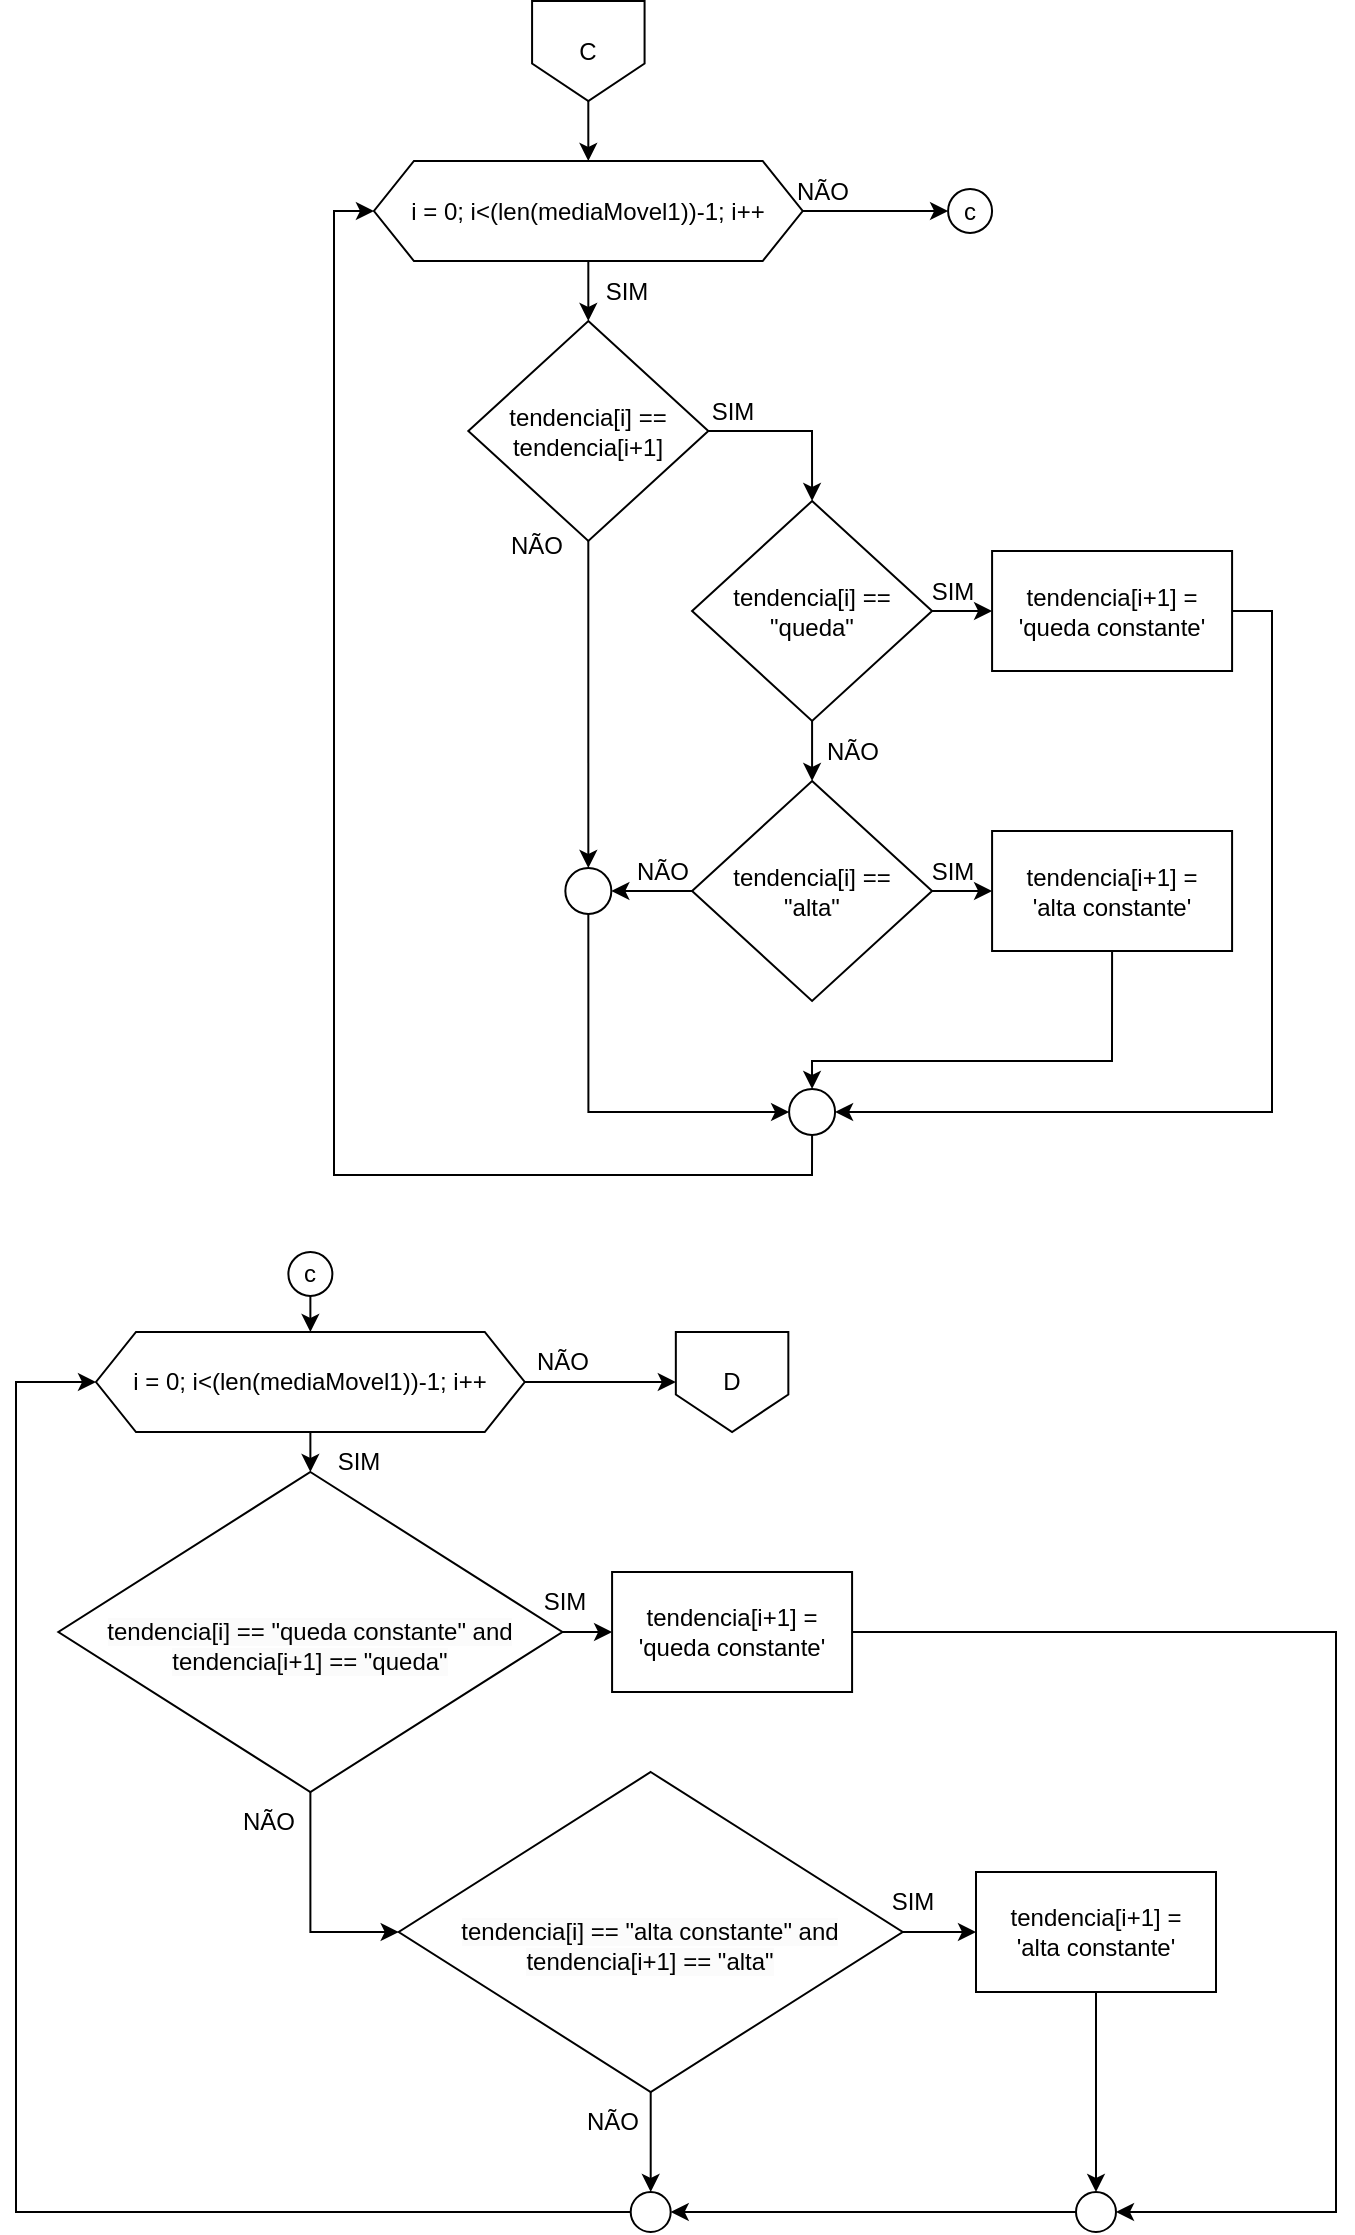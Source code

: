 <mxfile version="22.1.4" type="github">
  <diagram name="Página-1" id="H4FxdSaLS85R7XVQe_jU">
    <mxGraphModel dx="880" dy="2822" grid="1" gridSize="10" guides="1" tooltips="1" connect="1" arrows="0" fold="1" page="1" pageScale="1" pageWidth="827" pageHeight="1169" math="0" shadow="0">
      <root>
        <mxCell id="0" />
        <mxCell id="1" parent="0" />
        <mxCell id="MG0nITshY772wLlCYRvw-4" style="edgeStyle=orthogonalEdgeStyle;rounded=0;orthogonalLoop=1;jettySize=auto;html=1;exitX=0.5;exitY=1;exitDx=0;exitDy=0;entryX=0.5;entryY=0;entryDx=0;entryDy=0;" edge="1" parent="1" source="MG0nITshY772wLlCYRvw-1" target="MG0nITshY772wLlCYRvw-3">
          <mxGeometry relative="1" as="geometry" />
        </mxCell>
        <mxCell id="MG0nITshY772wLlCYRvw-1" value="C" style="shape=offPageConnector;whiteSpace=wrap;html=1;" vertex="1" parent="1">
          <mxGeometry x="278.04" y="-2325.5" width="56.25" height="50" as="geometry" />
        </mxCell>
        <mxCell id="MG0nITshY772wLlCYRvw-8" style="edgeStyle=orthogonalEdgeStyle;rounded=0;orthogonalLoop=1;jettySize=auto;html=1;exitX=1;exitY=0.5;exitDx=0;exitDy=0;entryX=0.5;entryY=0;entryDx=0;entryDy=0;" edge="1" parent="1" source="MG0nITshY772wLlCYRvw-2" target="MG0nITshY772wLlCYRvw-7">
          <mxGeometry relative="1" as="geometry" />
        </mxCell>
        <mxCell id="MG0nITshY772wLlCYRvw-43" style="edgeStyle=orthogonalEdgeStyle;rounded=0;orthogonalLoop=1;jettySize=auto;html=1;exitX=0.5;exitY=1;exitDx=0;exitDy=0;entryX=0.5;entryY=0;entryDx=0;entryDy=0;" edge="1" parent="1" source="MG0nITshY772wLlCYRvw-2" target="MG0nITshY772wLlCYRvw-30">
          <mxGeometry relative="1" as="geometry" />
        </mxCell>
        <mxCell id="MG0nITshY772wLlCYRvw-2" value="tendencia[i] == tendencia[i+1]" style="rhombus;whiteSpace=wrap;html=1;" vertex="1" parent="1">
          <mxGeometry x="246.16" y="-2165.5" width="120" height="110" as="geometry" />
        </mxCell>
        <mxCell id="MG0nITshY772wLlCYRvw-5" style="edgeStyle=orthogonalEdgeStyle;rounded=0;orthogonalLoop=1;jettySize=auto;html=1;exitX=0.5;exitY=1;exitDx=0;exitDy=0;entryX=0.5;entryY=0;entryDx=0;entryDy=0;" edge="1" parent="1" source="MG0nITshY772wLlCYRvw-3" target="MG0nITshY772wLlCYRvw-2">
          <mxGeometry relative="1" as="geometry" />
        </mxCell>
        <mxCell id="MG0nITshY772wLlCYRvw-48" style="edgeStyle=orthogonalEdgeStyle;rounded=0;orthogonalLoop=1;jettySize=auto;html=1;exitX=1;exitY=0.5;exitDx=0;exitDy=0;entryX=0;entryY=0.5;entryDx=0;entryDy=0;" edge="1" parent="1" source="MG0nITshY772wLlCYRvw-3" target="MG0nITshY772wLlCYRvw-45">
          <mxGeometry relative="1" as="geometry" />
        </mxCell>
        <mxCell id="MG0nITshY772wLlCYRvw-3" value="i = 0; i&amp;lt;(len(mediaMovel1))-1; i++" style="shape=hexagon;perimeter=hexagonPerimeter2;whiteSpace=wrap;html=1;fixedSize=1;" vertex="1" parent="1">
          <mxGeometry x="198.97" y="-2245.5" width="214.38" height="50" as="geometry" />
        </mxCell>
        <mxCell id="MG0nITshY772wLlCYRvw-13" style="edgeStyle=orthogonalEdgeStyle;rounded=0;orthogonalLoop=1;jettySize=auto;html=1;exitX=1;exitY=0.5;exitDx=0;exitDy=0;entryX=0;entryY=0.5;entryDx=0;entryDy=0;" edge="1" parent="1" source="MG0nITshY772wLlCYRvw-7" target="MG0nITshY772wLlCYRvw-12">
          <mxGeometry relative="1" as="geometry" />
        </mxCell>
        <mxCell id="MG0nITshY772wLlCYRvw-16" style="edgeStyle=orthogonalEdgeStyle;rounded=0;orthogonalLoop=1;jettySize=auto;html=1;exitX=0.5;exitY=1;exitDx=0;exitDy=0;entryX=0.5;entryY=0;entryDx=0;entryDy=0;" edge="1" parent="1" source="MG0nITshY772wLlCYRvw-7" target="MG0nITshY772wLlCYRvw-15">
          <mxGeometry relative="1" as="geometry" />
        </mxCell>
        <mxCell id="MG0nITshY772wLlCYRvw-7" value="tendencia[i] == &quot;queda&quot;" style="rhombus;whiteSpace=wrap;html=1;" vertex="1" parent="1">
          <mxGeometry x="358.04" y="-2075.5" width="120" height="110" as="geometry" />
        </mxCell>
        <mxCell id="MG0nITshY772wLlCYRvw-11" value="SIM" style="text;html=1;align=center;verticalAlign=middle;resizable=0;points=[];autosize=1;strokeColor=none;fillColor=none;" vertex="1" parent="1">
          <mxGeometry x="358.04" y="-2135.5" width="40" height="30" as="geometry" />
        </mxCell>
        <mxCell id="MG0nITshY772wLlCYRvw-21" style="edgeStyle=orthogonalEdgeStyle;rounded=0;orthogonalLoop=1;jettySize=auto;html=1;exitX=1;exitY=0.5;exitDx=0;exitDy=0;entryX=1;entryY=0.5;entryDx=0;entryDy=0;" edge="1" parent="1" source="MG0nITshY772wLlCYRvw-12" target="MG0nITshY772wLlCYRvw-20">
          <mxGeometry relative="1" as="geometry" />
        </mxCell>
        <mxCell id="MG0nITshY772wLlCYRvw-12" value="tendencia[i+1] = &#39;queda constante&#39;" style="rounded=0;whiteSpace=wrap;html=1;" vertex="1" parent="1">
          <mxGeometry x="508.04" y="-2050.5" width="120" height="60" as="geometry" />
        </mxCell>
        <mxCell id="MG0nITshY772wLlCYRvw-14" value="SIM" style="text;html=1;align=center;verticalAlign=middle;resizable=0;points=[];autosize=1;strokeColor=none;fillColor=none;" vertex="1" parent="1">
          <mxGeometry x="468.04" y="-2045.5" width="40" height="30" as="geometry" />
        </mxCell>
        <mxCell id="MG0nITshY772wLlCYRvw-18" style="edgeStyle=orthogonalEdgeStyle;rounded=0;orthogonalLoop=1;jettySize=auto;html=1;exitX=1;exitY=0.5;exitDx=0;exitDy=0;entryX=0;entryY=0.5;entryDx=0;entryDy=0;" edge="1" parent="1" source="MG0nITshY772wLlCYRvw-15" target="MG0nITshY772wLlCYRvw-17">
          <mxGeometry relative="1" as="geometry" />
        </mxCell>
        <mxCell id="MG0nITshY772wLlCYRvw-31" style="edgeStyle=orthogonalEdgeStyle;rounded=0;orthogonalLoop=1;jettySize=auto;html=1;exitX=0;exitY=0.5;exitDx=0;exitDy=0;entryX=1;entryY=0.5;entryDx=0;entryDy=0;" edge="1" parent="1" source="MG0nITshY772wLlCYRvw-15" target="MG0nITshY772wLlCYRvw-30">
          <mxGeometry relative="1" as="geometry" />
        </mxCell>
        <mxCell id="MG0nITshY772wLlCYRvw-15" value="tendencia[i] == &lt;br&gt;&quot;alta&quot;" style="rhombus;whiteSpace=wrap;html=1;" vertex="1" parent="1">
          <mxGeometry x="358.04" y="-1935.5" width="120" height="110" as="geometry" />
        </mxCell>
        <mxCell id="MG0nITshY772wLlCYRvw-29" style="edgeStyle=orthogonalEdgeStyle;rounded=0;orthogonalLoop=1;jettySize=auto;html=1;exitX=0.5;exitY=1;exitDx=0;exitDy=0;entryX=0.5;entryY=0;entryDx=0;entryDy=0;" edge="1" parent="1" source="MG0nITshY772wLlCYRvw-17" target="MG0nITshY772wLlCYRvw-20">
          <mxGeometry relative="1" as="geometry">
            <Array as="points">
              <mxPoint x="568.04" y="-1795.5" />
              <mxPoint x="418.04" y="-1795.5" />
            </Array>
          </mxGeometry>
        </mxCell>
        <mxCell id="MG0nITshY772wLlCYRvw-17" value="tendencia[i+1] = &lt;br&gt;&#39;alta constante&#39;" style="rounded=0;whiteSpace=wrap;html=1;" vertex="1" parent="1">
          <mxGeometry x="508.04" y="-1910.5" width="120" height="60" as="geometry" />
        </mxCell>
        <mxCell id="MG0nITshY772wLlCYRvw-19" value="SIM" style="text;html=1;align=center;verticalAlign=middle;resizable=0;points=[];autosize=1;strokeColor=none;fillColor=none;" vertex="1" parent="1">
          <mxGeometry x="468.04" y="-1905.5" width="40" height="30" as="geometry" />
        </mxCell>
        <mxCell id="MG0nITshY772wLlCYRvw-41" style="edgeStyle=orthogonalEdgeStyle;rounded=0;orthogonalLoop=1;jettySize=auto;html=1;exitX=0.5;exitY=1;exitDx=0;exitDy=0;entryX=0;entryY=0.5;entryDx=0;entryDy=0;" edge="1" parent="1" source="MG0nITshY772wLlCYRvw-20" target="MG0nITshY772wLlCYRvw-3">
          <mxGeometry relative="1" as="geometry" />
        </mxCell>
        <mxCell id="MG0nITshY772wLlCYRvw-20" value="" style="ellipse;whiteSpace=wrap;html=1;aspect=fixed;" vertex="1" parent="1">
          <mxGeometry x="406.54" y="-1781.5" width="23" height="23" as="geometry" />
        </mxCell>
        <mxCell id="MG0nITshY772wLlCYRvw-37" style="edgeStyle=orthogonalEdgeStyle;rounded=0;orthogonalLoop=1;jettySize=auto;html=1;exitX=0.5;exitY=1;exitDx=0;exitDy=0;entryX=0;entryY=0.5;entryDx=0;entryDy=0;" edge="1" parent="1" source="MG0nITshY772wLlCYRvw-30" target="MG0nITshY772wLlCYRvw-20">
          <mxGeometry relative="1" as="geometry" />
        </mxCell>
        <mxCell id="MG0nITshY772wLlCYRvw-30" value="" style="ellipse;whiteSpace=wrap;html=1;aspect=fixed;" vertex="1" parent="1">
          <mxGeometry x="294.67" y="-1892" width="23" height="23" as="geometry" />
        </mxCell>
        <mxCell id="MG0nITshY772wLlCYRvw-38" value="NÃO" style="text;html=1;align=center;verticalAlign=middle;resizable=0;points=[];autosize=1;strokeColor=none;fillColor=none;" vertex="1" parent="1">
          <mxGeometry x="254.67" y="-2068" width="50" height="30" as="geometry" />
        </mxCell>
        <mxCell id="MG0nITshY772wLlCYRvw-39" value="NÃO" style="text;html=1;align=center;verticalAlign=middle;resizable=0;points=[];autosize=1;strokeColor=none;fillColor=none;" vertex="1" parent="1">
          <mxGeometry x="413.35" y="-1965.5" width="50" height="30" as="geometry" />
        </mxCell>
        <mxCell id="MG0nITshY772wLlCYRvw-40" value="NÃO" style="text;html=1;align=center;verticalAlign=middle;resizable=0;points=[];autosize=1;strokeColor=none;fillColor=none;" vertex="1" parent="1">
          <mxGeometry x="317.67" y="-1905.5" width="50" height="30" as="geometry" />
        </mxCell>
        <mxCell id="MG0nITshY772wLlCYRvw-42" value="SIM" style="text;html=1;align=center;verticalAlign=middle;resizable=0;points=[];autosize=1;strokeColor=none;fillColor=none;" vertex="1" parent="1">
          <mxGeometry x="304.67" y="-2195.5" width="40" height="30" as="geometry" />
        </mxCell>
        <mxCell id="MG0nITshY772wLlCYRvw-53" style="edgeStyle=orthogonalEdgeStyle;rounded=0;orthogonalLoop=1;jettySize=auto;html=1;exitX=0.5;exitY=1;exitDx=0;exitDy=0;entryX=0.5;entryY=0;entryDx=0;entryDy=0;" edge="1" parent="1" source="MG0nITshY772wLlCYRvw-44" target="MG0nITshY772wLlCYRvw-52">
          <mxGeometry relative="1" as="geometry" />
        </mxCell>
        <mxCell id="MG0nITshY772wLlCYRvw-84" style="edgeStyle=orthogonalEdgeStyle;rounded=0;orthogonalLoop=1;jettySize=auto;html=1;exitX=1;exitY=0.5;exitDx=0;exitDy=0;entryX=0;entryY=0.5;entryDx=0;entryDy=0;" edge="1" parent="1" source="MG0nITshY772wLlCYRvw-44" target="MG0nITshY772wLlCYRvw-80">
          <mxGeometry relative="1" as="geometry" />
        </mxCell>
        <mxCell id="MG0nITshY772wLlCYRvw-44" value="i = 0; i&amp;lt;(len(mediaMovel1))-1; i++" style="shape=hexagon;perimeter=hexagonPerimeter2;whiteSpace=wrap;html=1;fixedSize=1;" vertex="1" parent="1">
          <mxGeometry x="60" y="-1660" width="214.38" height="50" as="geometry" />
        </mxCell>
        <mxCell id="MG0nITshY772wLlCYRvw-45" value="c" style="ellipse;whiteSpace=wrap;html=1;aspect=fixed;" vertex="1" parent="1">
          <mxGeometry x="486.04" y="-2231.5" width="22" height="22" as="geometry" />
        </mxCell>
        <mxCell id="MG0nITshY772wLlCYRvw-49" value="NÃO" style="text;html=1;align=center;verticalAlign=middle;resizable=0;points=[];autosize=1;strokeColor=none;fillColor=none;" vertex="1" parent="1">
          <mxGeometry x="398.04" y="-2245.5" width="50" height="30" as="geometry" />
        </mxCell>
        <mxCell id="MG0nITshY772wLlCYRvw-51" style="edgeStyle=orthogonalEdgeStyle;rounded=0;orthogonalLoop=1;jettySize=auto;html=1;exitX=0.5;exitY=1;exitDx=0;exitDy=0;entryX=0.5;entryY=0;entryDx=0;entryDy=0;" edge="1" parent="1" source="MG0nITshY772wLlCYRvw-50" target="MG0nITshY772wLlCYRvw-44">
          <mxGeometry relative="1" as="geometry" />
        </mxCell>
        <mxCell id="MG0nITshY772wLlCYRvw-50" value="c" style="ellipse;whiteSpace=wrap;html=1;aspect=fixed;" vertex="1" parent="1">
          <mxGeometry x="156.19" y="-1700" width="22" height="22" as="geometry" />
        </mxCell>
        <mxCell id="MG0nITshY772wLlCYRvw-55" style="edgeStyle=orthogonalEdgeStyle;rounded=0;orthogonalLoop=1;jettySize=auto;html=1;exitX=1;exitY=0.5;exitDx=0;exitDy=0;entryX=0;entryY=0.5;entryDx=0;entryDy=0;" edge="1" parent="1" source="MG0nITshY772wLlCYRvw-52" target="MG0nITshY772wLlCYRvw-54">
          <mxGeometry relative="1" as="geometry" />
        </mxCell>
        <mxCell id="MG0nITshY772wLlCYRvw-57" style="edgeStyle=orthogonalEdgeStyle;rounded=0;orthogonalLoop=1;jettySize=auto;html=1;exitX=0.5;exitY=1;exitDx=0;exitDy=0;entryX=0;entryY=0.5;entryDx=0;entryDy=0;" edge="1" parent="1" source="MG0nITshY772wLlCYRvw-52" target="MG0nITshY772wLlCYRvw-56">
          <mxGeometry relative="1" as="geometry" />
        </mxCell>
        <mxCell id="MG0nITshY772wLlCYRvw-52" value="&lt;br&gt;&lt;span style=&quot;color: rgb(0, 0, 0); font-family: Helvetica; font-size: 12px; font-style: normal; font-variant-ligatures: normal; font-variant-caps: normal; font-weight: 400; letter-spacing: normal; orphans: 2; text-align: center; text-indent: 0px; text-transform: none; widows: 2; word-spacing: 0px; -webkit-text-stroke-width: 0px; background-color: rgb(251, 251, 251); text-decoration-thickness: initial; text-decoration-style: initial; text-decoration-color: initial; float: none; display: inline !important;&quot;&gt;tendencia[i] == &quot;queda constante&quot; and tendencia[i+1] == &quot;queda&quot;&lt;/span&gt;" style="rhombus;whiteSpace=wrap;html=1;" vertex="1" parent="1">
          <mxGeometry x="41.19" y="-1590" width="252" height="160" as="geometry" />
        </mxCell>
        <mxCell id="MG0nITshY772wLlCYRvw-69" style="edgeStyle=orthogonalEdgeStyle;rounded=0;orthogonalLoop=1;jettySize=auto;html=1;exitX=1;exitY=0.5;exitDx=0;exitDy=0;entryX=1;entryY=0.5;entryDx=0;entryDy=0;" edge="1" parent="1" source="MG0nITshY772wLlCYRvw-54" target="MG0nITshY772wLlCYRvw-67">
          <mxGeometry relative="1" as="geometry">
            <Array as="points">
              <mxPoint x="680" y="-1510" />
              <mxPoint x="680" y="-1220" />
            </Array>
          </mxGeometry>
        </mxCell>
        <mxCell id="MG0nITshY772wLlCYRvw-54" value="tendencia[i+1] = &#39;queda constante&#39;" style="rounded=0;whiteSpace=wrap;html=1;" vertex="1" parent="1">
          <mxGeometry x="318.04" y="-1540" width="120" height="60" as="geometry" />
        </mxCell>
        <mxCell id="MG0nITshY772wLlCYRvw-59" style="edgeStyle=orthogonalEdgeStyle;rounded=0;orthogonalLoop=1;jettySize=auto;html=1;exitX=1;exitY=0.5;exitDx=0;exitDy=0;entryX=0;entryY=0.5;entryDx=0;entryDy=0;" edge="1" parent="1" source="MG0nITshY772wLlCYRvw-56" target="MG0nITshY772wLlCYRvw-58">
          <mxGeometry relative="1" as="geometry" />
        </mxCell>
        <mxCell id="MG0nITshY772wLlCYRvw-71" style="edgeStyle=orthogonalEdgeStyle;rounded=0;orthogonalLoop=1;jettySize=auto;html=1;exitX=0.5;exitY=1;exitDx=0;exitDy=0;entryX=0.5;entryY=0;entryDx=0;entryDy=0;" edge="1" parent="1" source="MG0nITshY772wLlCYRvw-56" target="MG0nITshY772wLlCYRvw-60">
          <mxGeometry relative="1" as="geometry" />
        </mxCell>
        <mxCell id="MG0nITshY772wLlCYRvw-56" value="&lt;br&gt;&lt;span style=&quot;color: rgb(0, 0, 0); font-family: Helvetica; font-size: 12px; font-style: normal; font-variant-ligatures: normal; font-variant-caps: normal; font-weight: 400; letter-spacing: normal; orphans: 2; text-align: center; text-indent: 0px; text-transform: none; widows: 2; word-spacing: 0px; -webkit-text-stroke-width: 0px; background-color: rgb(251, 251, 251); text-decoration-thickness: initial; text-decoration-style: initial; text-decoration-color: initial; float: none; display: inline !important;&quot;&gt;tendencia[i] == &quot;alta constante&quot; and tendencia[i+1] == &quot;alta&quot;&lt;/span&gt;" style="rhombus;whiteSpace=wrap;html=1;" vertex="1" parent="1">
          <mxGeometry x="211.35" y="-1440" width="252" height="160" as="geometry" />
        </mxCell>
        <mxCell id="MG0nITshY772wLlCYRvw-68" style="edgeStyle=orthogonalEdgeStyle;rounded=0;orthogonalLoop=1;jettySize=auto;html=1;exitX=0.5;exitY=1;exitDx=0;exitDy=0;entryX=0.5;entryY=0;entryDx=0;entryDy=0;" edge="1" parent="1" source="MG0nITshY772wLlCYRvw-58" target="MG0nITshY772wLlCYRvw-67">
          <mxGeometry relative="1" as="geometry" />
        </mxCell>
        <mxCell id="MG0nITshY772wLlCYRvw-58" value="tendencia[i+1] = &lt;br&gt;&#39;alta constante&#39;" style="rounded=0;whiteSpace=wrap;html=1;" vertex="1" parent="1">
          <mxGeometry x="500" y="-1390" width="120" height="60" as="geometry" />
        </mxCell>
        <mxCell id="MG0nITshY772wLlCYRvw-72" style="edgeStyle=orthogonalEdgeStyle;rounded=0;orthogonalLoop=1;jettySize=auto;html=1;exitX=0;exitY=0.5;exitDx=0;exitDy=0;entryX=0;entryY=0.5;entryDx=0;entryDy=0;" edge="1" parent="1" source="MG0nITshY772wLlCYRvw-60" target="MG0nITshY772wLlCYRvw-44">
          <mxGeometry relative="1" as="geometry">
            <Array as="points">
              <mxPoint x="20" y="-1220" />
              <mxPoint x="20" y="-1635" />
            </Array>
          </mxGeometry>
        </mxCell>
        <mxCell id="MG0nITshY772wLlCYRvw-60" value="" style="ellipse;whiteSpace=wrap;html=1;aspect=fixed;" vertex="1" parent="1">
          <mxGeometry x="327.35" y="-1230" width="20" height="20" as="geometry" />
        </mxCell>
        <mxCell id="MG0nITshY772wLlCYRvw-70" style="edgeStyle=orthogonalEdgeStyle;rounded=0;orthogonalLoop=1;jettySize=auto;html=1;exitX=0;exitY=0.5;exitDx=0;exitDy=0;entryX=1;entryY=0.5;entryDx=0;entryDy=0;" edge="1" parent="1" source="MG0nITshY772wLlCYRvw-67" target="MG0nITshY772wLlCYRvw-60">
          <mxGeometry relative="1" as="geometry" />
        </mxCell>
        <mxCell id="MG0nITshY772wLlCYRvw-67" value="" style="ellipse;whiteSpace=wrap;html=1;aspect=fixed;" vertex="1" parent="1">
          <mxGeometry x="550" y="-1230" width="20" height="20" as="geometry" />
        </mxCell>
        <mxCell id="MG0nITshY772wLlCYRvw-75" value="SIM" style="text;html=1;align=center;verticalAlign=middle;resizable=0;points=[];autosize=1;strokeColor=none;fillColor=none;" vertex="1" parent="1">
          <mxGeometry x="171.35" y="-1610" width="40" height="30" as="geometry" />
        </mxCell>
        <mxCell id="MG0nITshY772wLlCYRvw-76" value="SIM" style="text;html=1;align=center;verticalAlign=middle;resizable=0;points=[];autosize=1;strokeColor=none;fillColor=none;" vertex="1" parent="1">
          <mxGeometry x="274.38" y="-1540" width="40" height="30" as="geometry" />
        </mxCell>
        <mxCell id="MG0nITshY772wLlCYRvw-77" value="SIM" style="text;html=1;align=center;verticalAlign=middle;resizable=0;points=[];autosize=1;strokeColor=none;fillColor=none;" vertex="1" parent="1">
          <mxGeometry x="448.04" y="-1390" width="40" height="30" as="geometry" />
        </mxCell>
        <mxCell id="MG0nITshY772wLlCYRvw-78" value="NÃO" style="text;html=1;align=center;verticalAlign=middle;resizable=0;points=[];autosize=1;strokeColor=none;fillColor=none;" vertex="1" parent="1">
          <mxGeometry x="121.35" y="-1430" width="50" height="30" as="geometry" />
        </mxCell>
        <mxCell id="MG0nITshY772wLlCYRvw-79" value="NÃO" style="text;html=1;align=center;verticalAlign=middle;resizable=0;points=[];autosize=1;strokeColor=none;fillColor=none;" vertex="1" parent="1">
          <mxGeometry x="293.19" y="-1280" width="50" height="30" as="geometry" />
        </mxCell>
        <mxCell id="MG0nITshY772wLlCYRvw-80" value="D" style="shape=offPageConnector;whiteSpace=wrap;html=1;" vertex="1" parent="1">
          <mxGeometry x="349.92" y="-1660" width="56.25" height="50" as="geometry" />
        </mxCell>
        <mxCell id="MG0nITshY772wLlCYRvw-82" value="NÃO" style="text;html=1;align=center;verticalAlign=middle;resizable=0;points=[];autosize=1;strokeColor=none;fillColor=none;" vertex="1" parent="1">
          <mxGeometry x="268.04" y="-1660" width="50" height="30" as="geometry" />
        </mxCell>
      </root>
    </mxGraphModel>
  </diagram>
</mxfile>
